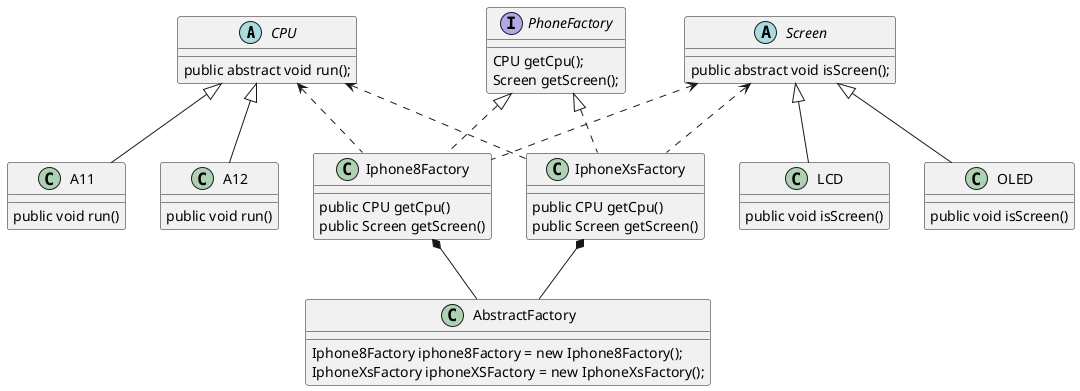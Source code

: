 @startuml

abstract class CPU{
public abstract void run();
}

class A11 extends CPU {
public void run()
}

class A12 extends CPU {
public void run()
}

abstract class Screen {
public abstract void isScreen();
}

class LCD extends Screen {
public void isScreen()
}

class OLED extends Screen {
public void isScreen()
}

interface PhoneFactory {
CPU getCpu();
Screen getScreen();
}

class Iphone8Factory implements PhoneFactory {
public CPU getCpu()
public Screen getScreen()
}

CPU <.. Iphone8Factory
Screen <.. Iphone8Factory

class IphoneXsFactory implements PhoneFactory {
public CPU getCpu()
public Screen getScreen()
}

CPU <.. IphoneXsFactory
Screen <.. IphoneXsFactory


class AbstractFactory {
Iphone8Factory iphone8Factory = new Iphone8Factory();
IphoneXsFactory iphoneXSFactory = new IphoneXsFactory();
}

Iphone8Factory *-- AbstractFactory
IphoneXsFactory *-- AbstractFactory

@enduml